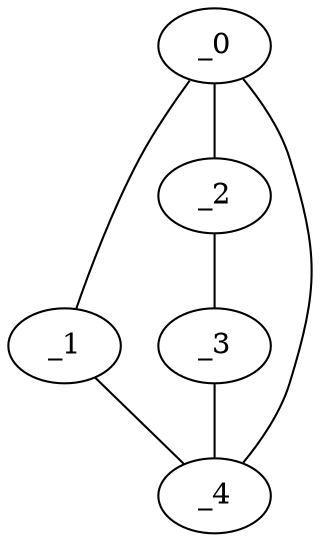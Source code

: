 graph FP1_0030 {
	_0	 [x="0.836841",
		y="2.95356"];
	_1	 [x="0.758913",
		y="1.24744"];
	_0 -- _1;
	_2	 [x="-0.0434439",
		y="1.84478"];
	_0 -- _2;
	_4	 [x="1.99989",
		y="2.7965"];
	_0 -- _4;
	_1 -- _4;
	_3	 [x="1.49961",
		y="1.70269"];
	_2 -- _3;
	_3 -- _4;
}
